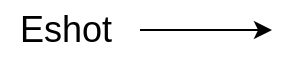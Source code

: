 <mxfile version="15.9.4" type="github"><diagram id="SpZhW6tslkBHlnv3p5sh" name="Page-1"><mxGraphModel dx="593" dy="331" grid="1" gridSize="10" guides="1" tooltips="1" connect="1" arrows="1" fold="1" page="1" pageScale="1" pageWidth="827" pageHeight="1169" math="0" shadow="0"><root><mxCell id="0"/><mxCell id="1" parent="0"/><mxCell id="yYefqh8-OJONzfXF15VA-3" value="" style="edgeStyle=orthogonalEdgeStyle;rounded=0;orthogonalLoop=1;jettySize=auto;html=1;fontSize=18;" edge="1" parent="1" source="yYefqh8-OJONzfXF15VA-1"><mxGeometry relative="1" as="geometry"><mxPoint x="480" y="475" as="targetPoint"/></mxGeometry></mxCell><mxCell id="yYefqh8-OJONzfXF15VA-1" value="Eshot&amp;nbsp;" style="text;html=1;align=center;verticalAlign=middle;resizable=0;points=[];autosize=1;strokeColor=none;fillColor=none;fontSize=18;rotation=0;" vertex="1" parent="1"><mxGeometry x="344" y="460" width="70" height="30" as="geometry"/></mxCell></root></mxGraphModel></diagram></mxfile>